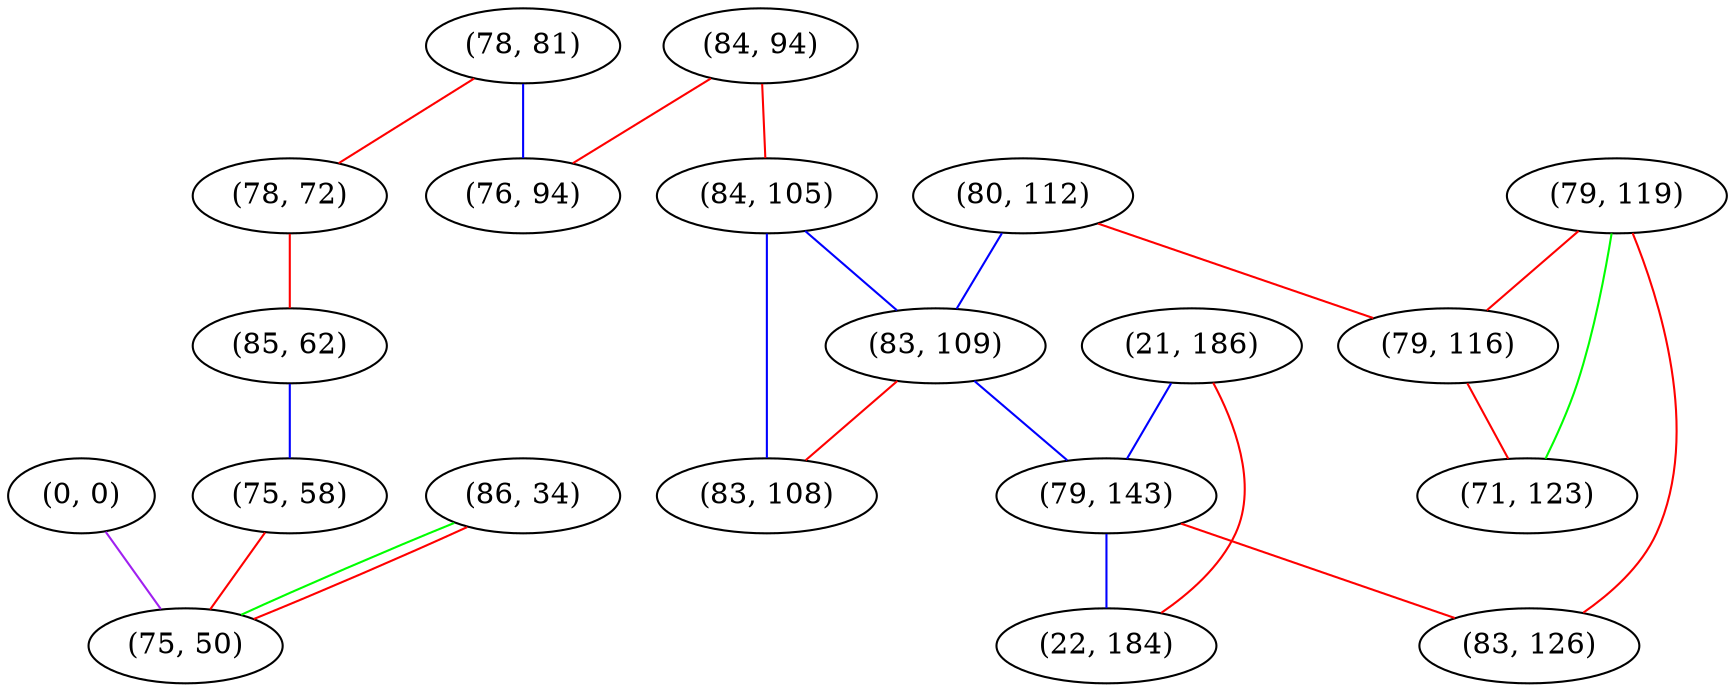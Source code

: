graph "" {
"(78, 81)";
"(80, 112)";
"(21, 186)";
"(79, 119)";
"(79, 116)";
"(71, 123)";
"(84, 94)";
"(0, 0)";
"(78, 72)";
"(85, 62)";
"(75, 58)";
"(86, 34)";
"(84, 105)";
"(76, 94)";
"(83, 109)";
"(83, 108)";
"(75, 50)";
"(79, 143)";
"(83, 126)";
"(22, 184)";
"(78, 81)" -- "(78, 72)"  [color=red, key=0, weight=1];
"(78, 81)" -- "(76, 94)"  [color=blue, key=0, weight=3];
"(80, 112)" -- "(79, 116)"  [color=red, key=0, weight=1];
"(80, 112)" -- "(83, 109)"  [color=blue, key=0, weight=3];
"(21, 186)" -- "(22, 184)"  [color=red, key=0, weight=1];
"(21, 186)" -- "(79, 143)"  [color=blue, key=0, weight=3];
"(79, 119)" -- "(79, 116)"  [color=red, key=0, weight=1];
"(79, 119)" -- "(71, 123)"  [color=green, key=0, weight=2];
"(79, 119)" -- "(83, 126)"  [color=red, key=0, weight=1];
"(79, 116)" -- "(71, 123)"  [color=red, key=0, weight=1];
"(84, 94)" -- "(84, 105)"  [color=red, key=0, weight=1];
"(84, 94)" -- "(76, 94)"  [color=red, key=0, weight=1];
"(0, 0)" -- "(75, 50)"  [color=purple, key=0, weight=4];
"(78, 72)" -- "(85, 62)"  [color=red, key=0, weight=1];
"(85, 62)" -- "(75, 58)"  [color=blue, key=0, weight=3];
"(75, 58)" -- "(75, 50)"  [color=red, key=0, weight=1];
"(86, 34)" -- "(75, 50)"  [color=green, key=0, weight=2];
"(86, 34)" -- "(75, 50)"  [color=red, key=1, weight=1];
"(84, 105)" -- "(83, 108)"  [color=blue, key=0, weight=3];
"(84, 105)" -- "(83, 109)"  [color=blue, key=0, weight=3];
"(83, 109)" -- "(83, 108)"  [color=red, key=0, weight=1];
"(83, 109)" -- "(79, 143)"  [color=blue, key=0, weight=3];
"(79, 143)" -- "(22, 184)"  [color=blue, key=0, weight=3];
"(79, 143)" -- "(83, 126)"  [color=red, key=0, weight=1];
}
